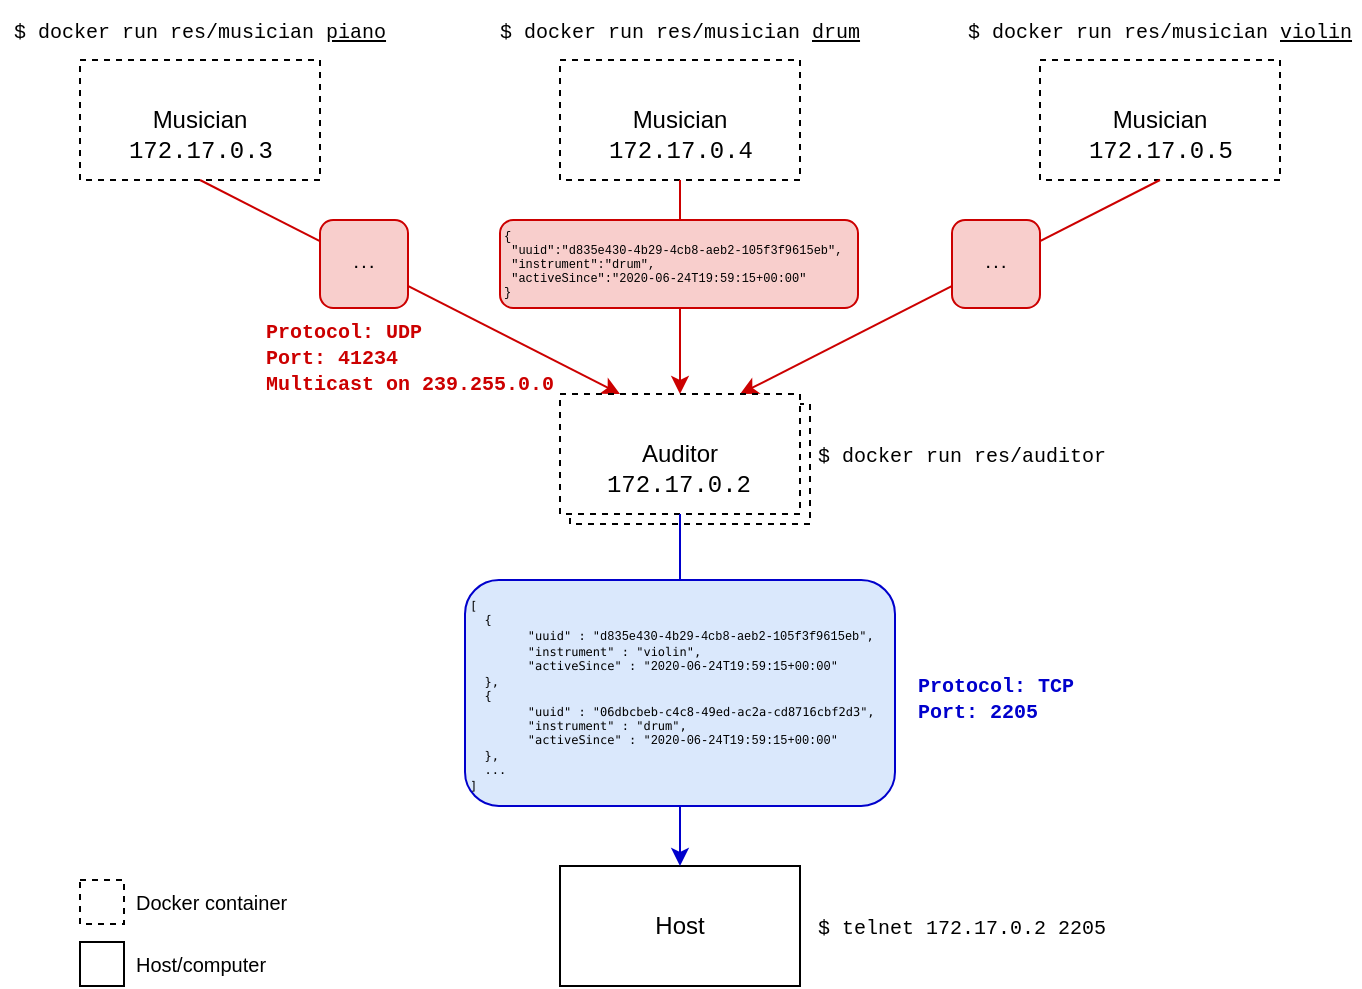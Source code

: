 <mxfile version="13.3.4" type="device"><diagram id="fBV85FqYexwTfBvhRQ09" name="Page-1"><mxGraphModel dx="1140" dy="639" grid="0" gridSize="10" guides="1" tooltips="1" connect="1" arrows="1" fold="1" page="1" pageScale="1" pageWidth="827" pageHeight="1169" math="0" shadow="0"><root><mxCell id="0"/><mxCell id="1" parent="0"/><mxCell id="RX8nN0M4UwjYhIE4pNc4-1" value="Musician" style="rounded=0;whiteSpace=wrap;html=1;dashed=1;" parent="1" vertex="1"><mxGeometry x="114" y="195" width="120" height="60" as="geometry"/></mxCell><mxCell id="RX8nN0M4UwjYhIE4pNc4-2" value="&lt;font style=&quot;font-size: 10px&quot; face=&quot;Courier New&quot;&gt;$ docker run res/musician &lt;u&gt;piano&lt;/u&gt;&lt;/font&gt;" style="text;html=1;strokeColor=none;fillColor=none;align=center;verticalAlign=middle;whiteSpace=wrap;rounded=0;" parent="1" vertex="1"><mxGeometry x="74" y="165" width="200" height="30" as="geometry"/></mxCell><mxCell id="RX8nN0M4UwjYhIE4pNc4-4" value="&lt;font style=&quot;font-size: 10px&quot; face=&quot;Courier New&quot;&gt;$ docker run res/auditor&lt;/font&gt;" style="text;html=1;strokeColor=none;fillColor=none;align=left;verticalAlign=middle;whiteSpace=wrap;rounded=0;" parent="1" vertex="1"><mxGeometry x="481" y="377" width="200" height="30" as="geometry"/></mxCell><mxCell id="RX8nN0M4UwjYhIE4pNc4-5" value="Musician" style="rounded=0;whiteSpace=wrap;html=1;dashed=1;" parent="1" vertex="1"><mxGeometry x="354" y="195" width="120" height="60" as="geometry"/></mxCell><mxCell id="RX8nN0M4UwjYhIE4pNc4-6" value="&lt;font style=&quot;font-size: 10px&quot; face=&quot;Courier New&quot;&gt;$ docker run res/musician &lt;u&gt;drum&lt;/u&gt;&lt;/font&gt;" style="text;html=1;strokeColor=none;fillColor=none;align=center;verticalAlign=middle;whiteSpace=wrap;rounded=0;" parent="1" vertex="1"><mxGeometry x="314" y="165" width="200" height="30" as="geometry"/></mxCell><mxCell id="RX8nN0M4UwjYhIE4pNc4-7" value="Musician" style="rounded=0;whiteSpace=wrap;html=1;dashed=1;" parent="1" vertex="1"><mxGeometry x="594" y="195" width="120" height="60" as="geometry"/></mxCell><mxCell id="RX8nN0M4UwjYhIE4pNc4-8" value="&lt;div&gt;&lt;font style=&quot;font-size: 10px&quot; face=&quot;Courier New&quot;&gt;$ docker run res/musician &lt;u&gt;violin&lt;/u&gt;&lt;/font&gt;&lt;/div&gt;" style="text;html=1;strokeColor=none;fillColor=none;align=center;verticalAlign=middle;whiteSpace=wrap;rounded=0;" parent="1" vertex="1"><mxGeometry x="554" y="165" width="200" height="30" as="geometry"/></mxCell><mxCell id="RX8nN0M4UwjYhIE4pNc4-10" value="" style="endArrow=classic;html=1;exitX=0.5;exitY=1;exitDx=0;exitDy=0;entryX=0.25;entryY=0;entryDx=0;entryDy=0;fillColor=#f8cecc;strokeColor=#CC0000;" parent="1" source="RX8nN0M4UwjYhIE4pNc4-1" target="RX8nN0M4UwjYhIE4pNc4-3" edge="1"><mxGeometry width="50" height="50" relative="1" as="geometry"><mxPoint x="178" y="298" as="sourcePoint"/><mxPoint x="247" y="321" as="targetPoint"/></mxGeometry></mxCell><mxCell id="RX8nN0M4UwjYhIE4pNc4-11" value="" style="endArrow=classic;html=1;exitX=0.5;exitY=1;exitDx=0;exitDy=0;entryX=0.5;entryY=0;entryDx=0;entryDy=0;fillColor=#f8cecc;strokeColor=#CC0000;" parent="1" source="RX8nN0M4UwjYhIE4pNc4-5" target="RX8nN0M4UwjYhIE4pNc4-3" edge="1"><mxGeometry width="50" height="50" relative="1" as="geometry"><mxPoint x="408" y="262" as="sourcePoint"/><mxPoint x="438" y="372" as="targetPoint"/></mxGeometry></mxCell><mxCell id="RX8nN0M4UwjYhIE4pNc4-12" value="" style="endArrow=classic;html=1;exitX=0.5;exitY=1;exitDx=0;exitDy=0;entryX=0.75;entryY=0;entryDx=0;entryDy=0;fillColor=#f8cecc;strokeColor=#CC0000;" parent="1" source="RX8nN0M4UwjYhIE4pNc4-7" target="RX8nN0M4UwjYhIE4pNc4-3" edge="1"><mxGeometry width="50" height="50" relative="1" as="geometry"><mxPoint x="631" y="315" as="sourcePoint"/><mxPoint x="451" y="425" as="targetPoint"/></mxGeometry></mxCell><mxCell id="RX8nN0M4UwjYhIE4pNc4-13" value="&lt;div style=&quot;font-size: 10px&quot;&gt;&lt;font style=&quot;font-size: 10px&quot; face=&quot;Courier New&quot;&gt;Protocol: UDP&lt;/font&gt;&lt;/div&gt;&lt;div style=&quot;font-size: 10px&quot;&gt;&lt;font style=&quot;font-size: 10px&quot; face=&quot;Courier New&quot;&gt;Port: 41234&lt;br&gt;&lt;/font&gt;&lt;/div&gt;&lt;div style=&quot;font-size: 10px&quot;&gt;&lt;font style=&quot;font-size: 10px&quot; face=&quot;Courier New&quot;&gt;&lt;font style=&quot;font-size: 10px&quot; face=&quot;Courier New&quot;&gt;Multicast on &lt;/font&gt;239.255.0.0&lt;br style=&quot;font-size: 10px&quot;&gt;&lt;/font&gt;&lt;/div&gt;" style="text;html=1;strokeColor=none;fillColor=none;align=left;verticalAlign=middle;whiteSpace=wrap;rounded=0;fontStyle=1;fontColor=#CC0000;fontSize=10;" parent="1" vertex="1"><mxGeometry x="205" y="321" width="149" height="46" as="geometry"/></mxCell><mxCell id="RX8nN0M4UwjYhIE4pNc4-16" value="Host" style="rounded=0;whiteSpace=wrap;html=1;" parent="1" vertex="1"><mxGeometry x="354" y="598" width="120" height="60" as="geometry"/></mxCell><mxCell id="RX8nN0M4UwjYhIE4pNc4-26" value="&lt;div&gt;&lt;font style=&quot;font-size: 10px&quot; face=&quot;Courier New&quot; color=&quot;#0000CC&quot;&gt;Protocol: TCP&lt;/font&gt;&lt;/div&gt;&lt;div&gt;&lt;font style=&quot;font-size: 10px&quot; face=&quot;Courier New&quot; color=&quot;#0000CC&quot;&gt;Port: 2205&lt;br&gt;&lt;/font&gt;&lt;/div&gt;" style="text;html=1;strokeColor=none;fillColor=none;align=left;verticalAlign=middle;whiteSpace=wrap;rounded=0;dashed=1;fontColor=#000000;fontStyle=1;fontSize=10;" parent="1" vertex="1"><mxGeometry x="531" y="504" width="94" height="20" as="geometry"/></mxCell><mxCell id="RX8nN0M4UwjYhIE4pNc4-28" value="&lt;div&gt;Auditor&lt;/div&gt;" style="rounded=0;whiteSpace=wrap;html=1;shadow=0;dashed=1;" parent="1" vertex="1"><mxGeometry x="359" y="367" width="120" height="60" as="geometry"/></mxCell><mxCell id="RX8nN0M4UwjYhIE4pNc4-3" value="&lt;div&gt;Auditor&lt;/div&gt;" style="rounded=0;whiteSpace=wrap;html=1;dashed=1;" parent="1" vertex="1"><mxGeometry x="354" y="362" width="120" height="60" as="geometry"/></mxCell><mxCell id="RX8nN0M4UwjYhIE4pNc4-27" value="" style="endArrow=none;startArrow=classic;html=1;strokeColor=#0000CC;fontColor=#000000;exitX=0.5;exitY=0;exitDx=0;exitDy=0;entryX=0.5;entryY=1;entryDx=0;entryDy=0;startFill=1;endFill=0;" parent="1" source="RX8nN0M4UwjYhIE4pNc4-16" target="RX8nN0M4UwjYhIE4pNc4-3" edge="1"><mxGeometry width="50" height="50" relative="1" as="geometry"><mxPoint x="287" y="487" as="sourcePoint"/><mxPoint x="404" y="448" as="targetPoint"/></mxGeometry></mxCell><mxCell id="RX8nN0M4UwjYhIE4pNc4-29" value="&lt;font style=&quot;font-size: 10px&quot; face=&quot;Courier New&quot;&gt;$ telnet 172.17.0.2 2205&lt;br&gt;&lt;/font&gt;" style="text;html=1;strokeColor=none;fillColor=none;align=left;verticalAlign=middle;whiteSpace=wrap;rounded=0;" parent="1" vertex="1"><mxGeometry x="481" y="613" width="200" height="30" as="geometry"/></mxCell><mxCell id="RX8nN0M4UwjYhIE4pNc4-30" value="&lt;font face=&quot;Courier New&quot;&gt;172.17.0.2&lt;/font&gt;" style="text;html=1;strokeColor=none;fillColor=none;align=center;verticalAlign=middle;whiteSpace=wrap;rounded=0;" parent="1" vertex="1"><mxGeometry x="354" y="392" width="119" height="30" as="geometry"/></mxCell><mxCell id="RX8nN0M4UwjYhIE4pNc4-31" value="&lt;div style=&quot;font-size: 6px&quot;&gt;&lt;font style=&quot;font-size: 6px&quot; face=&quot;Courier New&quot;&gt;{&lt;/font&gt;&lt;/div&gt;&lt;div style=&quot;font-size: 6px&quot;&gt;&lt;font style=&quot;font-size: 6px&quot; face=&quot;Courier New&quot;&gt;&amp;nbsp;&quot;uuid&quot;:&quot;d835e430-4b29-4cb8-aeb2-105f3f9615eb&quot;,&lt;/font&gt;&lt;/div&gt;&lt;div style=&quot;font-size: 6px&quot;&gt;&lt;font style=&quot;font-size: 6px&quot; face=&quot;Courier New&quot;&gt;&amp;nbsp;&quot;instrument&quot;:&quot;drum&quot;,&lt;/font&gt;&lt;/div&gt;&lt;div style=&quot;font-size: 6px&quot;&gt;&lt;font style=&quot;font-size: 6px&quot; face=&quot;Courier New&quot;&gt;&amp;nbsp;&quot;activeSince&quot;:&quot;2020-06-24T19:59:15+00:00&quot;&lt;/font&gt;&lt;/div&gt;&lt;div style=&quot;font-size: 6px&quot;&gt;&lt;font style=&quot;font-size: 6px&quot; face=&quot;Courier New&quot;&gt;}&lt;/font&gt;&lt;/div&gt;" style="text;html=1;fillColor=#f8cecc;align=left;verticalAlign=middle;whiteSpace=wrap;rounded=1;shadow=0;fontSize=6;strokeColor=#CC0000;" parent="1" vertex="1"><mxGeometry x="324" y="275" width="179" height="44" as="geometry"/></mxCell><mxCell id="RX8nN0M4UwjYhIE4pNc4-32" value="&lt;pre&gt;&lt;code&gt;[&lt;br&gt;  {&lt;br&gt;  &#9;&quot;uuid&quot; : &quot;&lt;/code&gt;&lt;code&gt;&lt;font style=&quot;font-size: 6px&quot; face=&quot;Courier New&quot;&gt;d835e430-4b29-4cb8-aeb2-105f3f9615eb&lt;/font&gt;&quot;,&lt;br&gt;  &#9;&quot;instrument&quot; : &quot;violin&quot;,&lt;br&gt;  &#9;&quot;activeSince&quot; : &quot;&lt;/code&gt;&lt;code&gt;&lt;font style=&quot;font-size: 6px&quot; face=&quot;Courier New&quot;&gt;2020-06-24T19:59:15+00:00&lt;/font&gt;&quot;&lt;br&gt;  },&lt;br&gt;  {&lt;br&gt;  &#9;&quot;uuid&quot; : &quot;06dbcbeb-c4c8-49ed-ac2a-cd8716cbf2d3&quot;,&lt;br&gt;  &#9;&quot;instrument&quot; : &quot;drum&quot;,&lt;br&gt;  &#9;&quot;activeSince&quot; : &quot;&lt;/code&gt;&lt;code&gt;&lt;font style=&quot;font-size: 6px&quot; face=&quot;Courier New&quot;&gt;2020-06-24T19:59:15+00:00&lt;/font&gt;&quot;&lt;br&gt;  },&lt;br&gt;  ...&lt;br&gt;]&lt;/code&gt;&lt;/pre&gt;" style="text;html=1;fillColor=#dae8fc;align=left;verticalAlign=middle;whiteSpace=wrap;rounded=1;shadow=0;fontSize=6;strokeColor=#0000CC;" parent="1" vertex="1"><mxGeometry x="306.5" y="455" width="215" height="113" as="geometry"/></mxCell><mxCell id="RX8nN0M4UwjYhIE4pNc4-35" value=". . ." style="text;html=1;fillColor=#f8cecc;align=center;verticalAlign=middle;whiteSpace=wrap;rounded=1;shadow=0;fontSize=7;strokeColor=#CC0000;fontStyle=1" parent="1" vertex="1"><mxGeometry x="550" y="275" width="44" height="44" as="geometry"/></mxCell><mxCell id="RX8nN0M4UwjYhIE4pNc4-36" value=". . ." style="text;html=1;fillColor=#f8cecc;align=center;verticalAlign=middle;whiteSpace=wrap;rounded=1;shadow=0;fontSize=7;strokeColor=#CC0000;fontStyle=1" parent="1" vertex="1"><mxGeometry x="234" y="275" width="44" height="44" as="geometry"/></mxCell><mxCell id="RX8nN0M4UwjYhIE4pNc4-37" value="" style="rounded=0;whiteSpace=wrap;html=1;shadow=0;dashed=1;fontSize=7;align=left;" parent="1" vertex="1"><mxGeometry x="114" y="605" width="22" height="22" as="geometry"/></mxCell><mxCell id="RX8nN0M4UwjYhIE4pNc4-38" value="&lt;font face=&quot;Helvetica&quot;&gt;Docker container&lt;br&gt;&lt;/font&gt;" style="text;html=1;strokeColor=none;fillColor=none;align=left;verticalAlign=middle;whiteSpace=wrap;rounded=0;shadow=0;dashed=1;fontSize=10;fontColor=#000000;" parent="1" vertex="1"><mxGeometry x="140" y="606" width="105" height="20" as="geometry"/></mxCell><mxCell id="RX8nN0M4UwjYhIE4pNc4-39" value="" style="rounded=0;whiteSpace=wrap;html=1;shadow=0;fontSize=7;align=left;" parent="1" vertex="1"><mxGeometry x="114" y="636" width="22" height="22" as="geometry"/></mxCell><mxCell id="RX8nN0M4UwjYhIE4pNc4-40" value="Host/computer" style="text;html=1;strokeColor=none;fillColor=none;align=left;verticalAlign=middle;whiteSpace=wrap;rounded=0;shadow=0;dashed=1;fontSize=10;fontColor=#000000;" parent="1" vertex="1"><mxGeometry x="140" y="637" width="105" height="20" as="geometry"/></mxCell><mxCell id="lydZZeYwQbt0mA0lrIlB-1" value="&lt;font face=&quot;Courier New&quot;&gt;172.17.0.3&lt;/font&gt;" style="text;html=1;strokeColor=none;fillColor=none;align=center;verticalAlign=middle;whiteSpace=wrap;rounded=0;" vertex="1" parent="1"><mxGeometry x="115" y="225" width="119" height="30" as="geometry"/></mxCell><mxCell id="lydZZeYwQbt0mA0lrIlB-2" value="&lt;font face=&quot;Courier New&quot;&gt;172.17.0.4&lt;/font&gt;" style="text;html=1;strokeColor=none;fillColor=none;align=center;verticalAlign=middle;whiteSpace=wrap;rounded=0;" vertex="1" parent="1"><mxGeometry x="355" y="225" width="119" height="30" as="geometry"/></mxCell><mxCell id="lydZZeYwQbt0mA0lrIlB-3" value="&lt;font face=&quot;Courier New&quot;&gt;172.17.0.5&lt;/font&gt;" style="text;html=1;strokeColor=none;fillColor=none;align=center;verticalAlign=middle;whiteSpace=wrap;rounded=0;" vertex="1" parent="1"><mxGeometry x="594.5" y="225" width="119" height="30" as="geometry"/></mxCell></root></mxGraphModel></diagram></mxfile>
